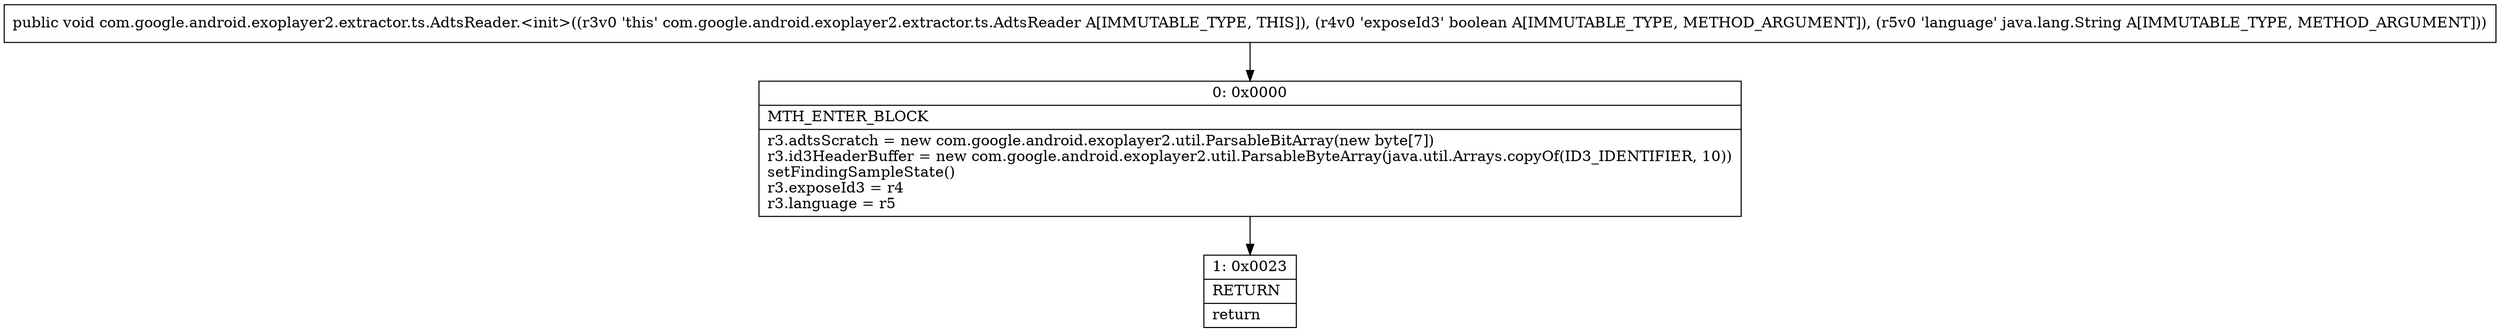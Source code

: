 digraph "CFG forcom.google.android.exoplayer2.extractor.ts.AdtsReader.\<init\>(ZLjava\/lang\/String;)V" {
Node_0 [shape=record,label="{0\:\ 0x0000|MTH_ENTER_BLOCK\l|r3.adtsScratch = new com.google.android.exoplayer2.util.ParsableBitArray(new byte[7])\lr3.id3HeaderBuffer = new com.google.android.exoplayer2.util.ParsableByteArray(java.util.Arrays.copyOf(ID3_IDENTIFIER, 10))\lsetFindingSampleState()\lr3.exposeId3 = r4\lr3.language = r5\l}"];
Node_1 [shape=record,label="{1\:\ 0x0023|RETURN\l|return\l}"];
MethodNode[shape=record,label="{public void com.google.android.exoplayer2.extractor.ts.AdtsReader.\<init\>((r3v0 'this' com.google.android.exoplayer2.extractor.ts.AdtsReader A[IMMUTABLE_TYPE, THIS]), (r4v0 'exposeId3' boolean A[IMMUTABLE_TYPE, METHOD_ARGUMENT]), (r5v0 'language' java.lang.String A[IMMUTABLE_TYPE, METHOD_ARGUMENT])) }"];
MethodNode -> Node_0;
Node_0 -> Node_1;
}

